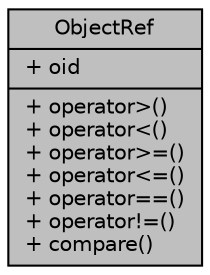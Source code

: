 digraph "ObjectRef"
{
 // INTERACTIVE_SVG=YES
 // LATEX_PDF_SIZE
  edge [fontname="Helvetica",fontsize="10",labelfontname="Helvetica",labelfontsize="10"];
  node [fontname="Helvetica",fontsize="10",shape=record];
  Node1 [label="{ObjectRef\n|+ oid\l|+ operator\>()\l+ operator\<()\l+ operator\>=()\l+ operator\<=()\l+ operator==()\l+ operator!=()\l+ compare()\l}",height=0.2,width=0.4,color="black", fillcolor="grey75", style="filled", fontcolor="black",tooltip=" "];
}
